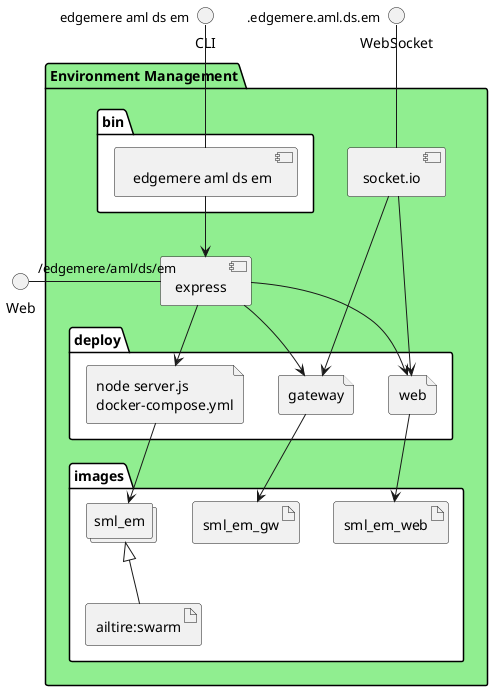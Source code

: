 @startuml
  interface CLI
  interface Web
  interface WebSocket
package "Environment Management" #lightgreen {
  component express as REST
  component socket.io as socket
  folder bin #ffffff {
    component " edgemere aml ds em" as binName
  }
  binName --> REST

  folder deploy #ffffff {
      file "node server.js\ndocker-compose.yml" as sml_em_container
      REST --> sml_em_container

  
    file "web" as web_container
    REST --> web_container
    socket ---> web_container
  
    file "gateway" as gateway_container
    REST --> gateway_container
    socket ---> gateway_container
  
  }
  folder images #ffffff {
    collections "sml_em" as sml_emimage
    artifact "ailtire:swarm" as ailtireswarm
    sml_emimage <|-- ailtireswarm
    sml_em_container --> sml_emimage

  
      artifact sml_em_web
      web_container --> sml_em_web
    
      artifact sml_em_gw
      gateway_container --> sml_em_gw
    
  }
}
CLI " edgemere aml ds em" -- binName
Web "/edgemere/aml/ds/em" - REST
WebSocket ".edgemere.aml.ds.em" -- socket

@enduml
